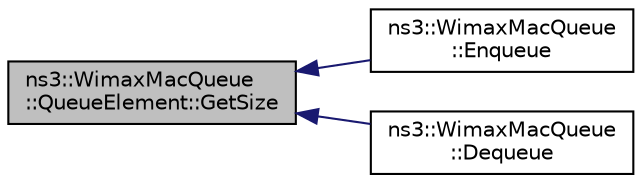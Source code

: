 digraph "ns3::WimaxMacQueue::QueueElement::GetSize"
{
  edge [fontname="Helvetica",fontsize="10",labelfontname="Helvetica",labelfontsize="10"];
  node [fontname="Helvetica",fontsize="10",shape=record];
  rankdir="LR";
  Node1 [label="ns3::WimaxMacQueue\l::QueueElement::GetSize",height=0.2,width=0.4,color="black", fillcolor="grey75", style="filled", fontcolor="black"];
  Node1 -> Node2 [dir="back",color="midnightblue",fontsize="10",style="solid"];
  Node2 [label="ns3::WimaxMacQueue\l::Enqueue",height=0.2,width=0.4,color="black", fillcolor="white", style="filled",URL="$da/db1/classns3_1_1WimaxMacQueue.html#acf25b96a645045ebb802d721e52e6f49",tooltip="Enqueue a packet. "];
  Node1 -> Node3 [dir="back",color="midnightblue",fontsize="10",style="solid"];
  Node3 [label="ns3::WimaxMacQueue\l::Dequeue",height=0.2,width=0.4,color="black", fillcolor="white", style="filled",URL="$da/db1/classns3_1_1WimaxMacQueue.html#a4043c5bb643fbac159a09d19a6e4bb7b",tooltip="Dequeue a packet of type packetType from the queue. "];
}
